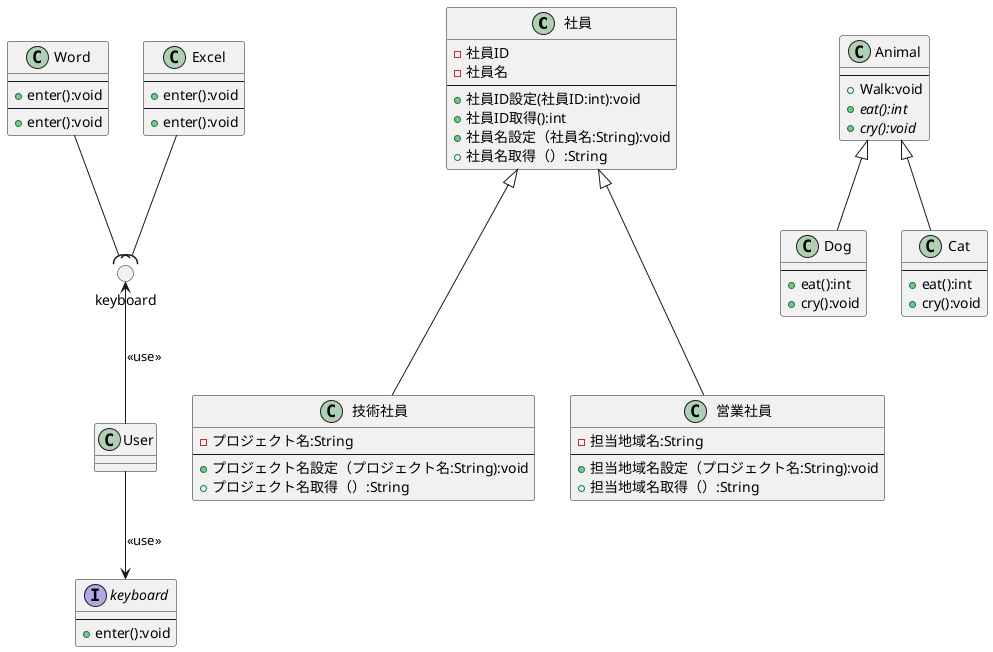 @startuml
class 社員{
- 社員ID
- 社員名
---
+ 社員ID設定(社員ID:int):void
+ 社員ID取得():int
+ 社員名設定（社員名:String):void
+ 社員名取得（）:String
}
class 技術社員{
- プロジェクト名:String
---
+ プロジェクト名設定（プロジェクト名:String):void
+ プロジェクト名取得（）:String
}
class 営業社員{
- 担当地域名:String
---
+ 担当地域名設定（プロジェクト名:String):void
+ 担当地域名取得（）:String
}
社員<|--down- 技術社員
社員<|--down- 営業社員

class Animal{
---
+ Walk:void
+ {abstract} eat():int
+ {abstract} cry():void
}
class Dog {
---
+ eat():int
+ cry():void
}
class Cat {
---
+ eat():int
+ cry():void
}
Animal <|-down- Dog
Animal <|-down- Cat

class Word {
---
+ enter():void
}
class Excel {
---
+ enter():void
}
interface keyboard {
' <<interface>>
---
+ enter():void
}
' keyboard <|.. Word
' keyboard <|.. Excel
class User {
}
keyboard <-up- User:<< use >>

class Word {
---
+ enter():void
}
class Excel {
---
+ enter():void
}
circle "keyboard" as I1
Word --( I1
Excel --( I1
class User {
}
I1 <-- User:<< use >>
@enduml
